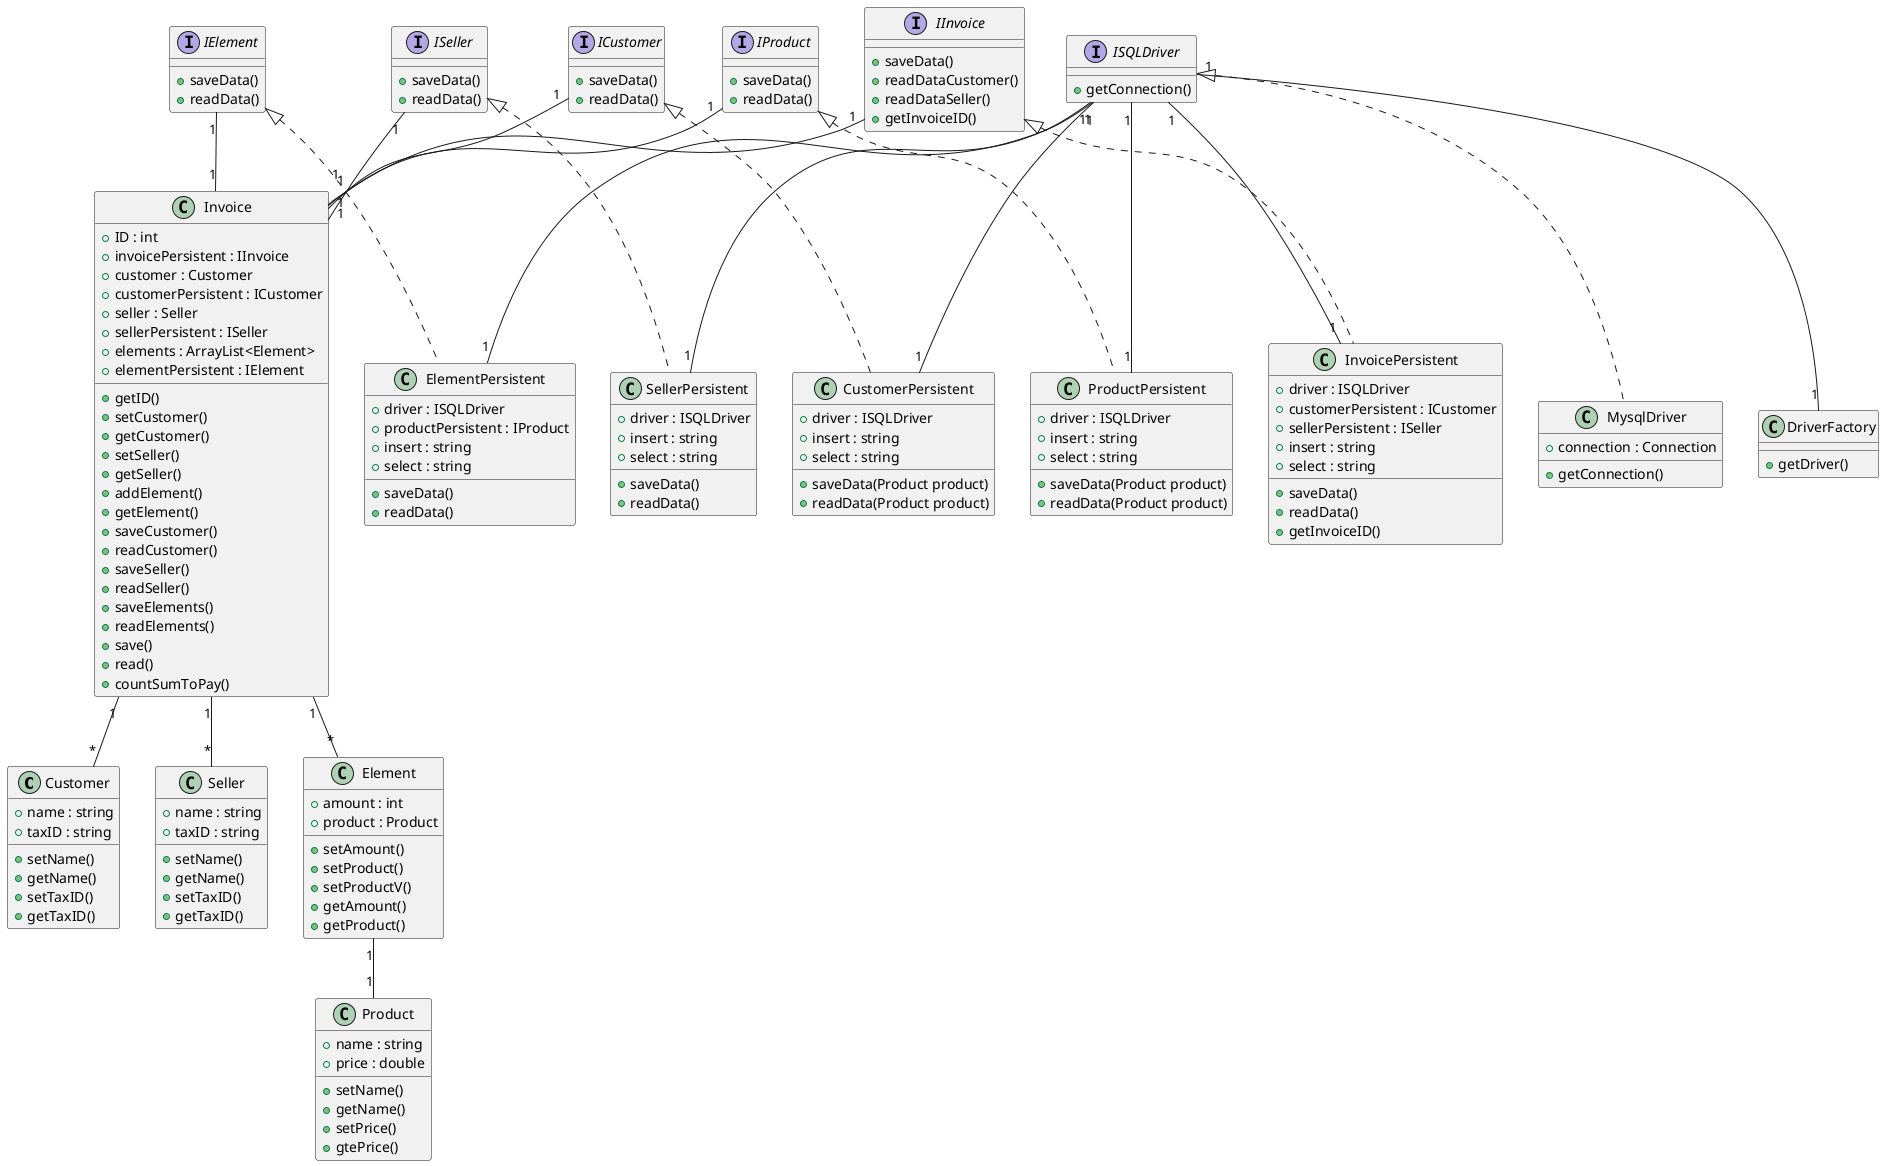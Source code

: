 @startuml Faktura

class Customer {
  +name : string
  +taxID : string
  +setName()
  +getName()
  +setTaxID()
  +getTaxID()
}

class Seller {
  +name : string
  +taxID : string
  +setName()
  +getName()
  +setTaxID()
  +getTaxID()
}

class Invoice {
  +ID : int
  +invoicePersistent : IInvoice
  +customer : Customer
  +customerPersistent : ICustomer
  +seller : Seller
  +sellerPersistent : ISeller
  +elements : ArrayList<Element>
  +elementPersistent : IElement
  +getID()
  +setCustomer()
  +getCustomer()
  +setSeller()
  +getSeller()
  +addElement()
  +getElement()
  +saveCustomer()
  +readCustomer()
  +saveSeller()
  +readSeller()
  +saveElements()
  +readElements()
  +save()
  +read()
  +countSumToPay()
}

class Element {
  +amount : int
  +product : Product
  +setAmount()
  +setProduct()
  +setProductV()
  +getAmount()
  +getProduct()
}

class Product {
  +name : string
  +price : double
  +setName()
  +getName()
  +setPrice()
  +gtePrice()
}

class CustomerPersistent {
  +driver : ISQLDriver
  +insert : string
  +select : string
  +saveData(Product product)
  +readData(Product product)
}

class SellerPersistent {
  +driver : ISQLDriver
  +insert : string
  +select : string
  +saveData()
  +readData()
}


class ElementPersistent {
  +driver : ISQLDriver
  +productPersistent : IProduct
  +insert : string
  +select : string
  +saveData()
  +readData()
}

class ProductPersistent {
  +driver : ISQLDriver
  +insert : string
  +select : string
  +saveData(Product product)
  +readData(Product product)
}

class InvoicePersistent {
  +driver : ISQLDriver
  +customerPersistent : ICustomer
  +sellerPersistent : ISeller
  +insert : string
  +select : string
  +saveData()
  +readData()
  +getInvoiceID()
}

interface IElement {
  +saveData()
  +readData()
}

interface IProduct {
  +saveData()
  +readData()
}

interface ISeller {
  +saveData()
  +readData()
}

interface ICustomer {
  +saveData()
  +readData()
}

interface ISQLDriver {
  +getConnection()
}

interface IInvoice {
  +saveData()
  +readDataCustomer()
  +readDataSeller()
  +getInvoiceID()
}

class MysqlDriver {
  +connection : Connection
  +getConnection()
}

class DriverFactory {
  +getDriver()
}

class CustomerPersistent implements ICustomer
class ElementPersistent implements IElement
class SellerPersistent implements ISeller
class ProductPersistent implements IProduct
class InvoicePersistent implements IInvoice

class MysqlDriver implements ISQLDriver

Invoice "1" -- "*" Customer
Invoice "1" -- "*" Seller
Invoice "1" -- "*" Element
Element "1" -- "1" Product
ICustomer "1" -- "1" Invoice
ISeller "1" -- "1" Invoice
IElement "1" -- "1" Invoice
IProduct "1" -- "1" Invoice
IInvoice "1" -- "1" Invoice

ISQLDriver "1" -- "1" DriverFactory

ISQLDriver "1" -- "1" CustomerPersistent
ISQLDriver "1" -- "1" SellerPersistent
ISQLDriver "1" -- "1" ProductPersistent
ISQLDriver "1" -- "1" ElementPersistent
ISQLDriver "1" -- "1" InvoicePersistent

@enduml
